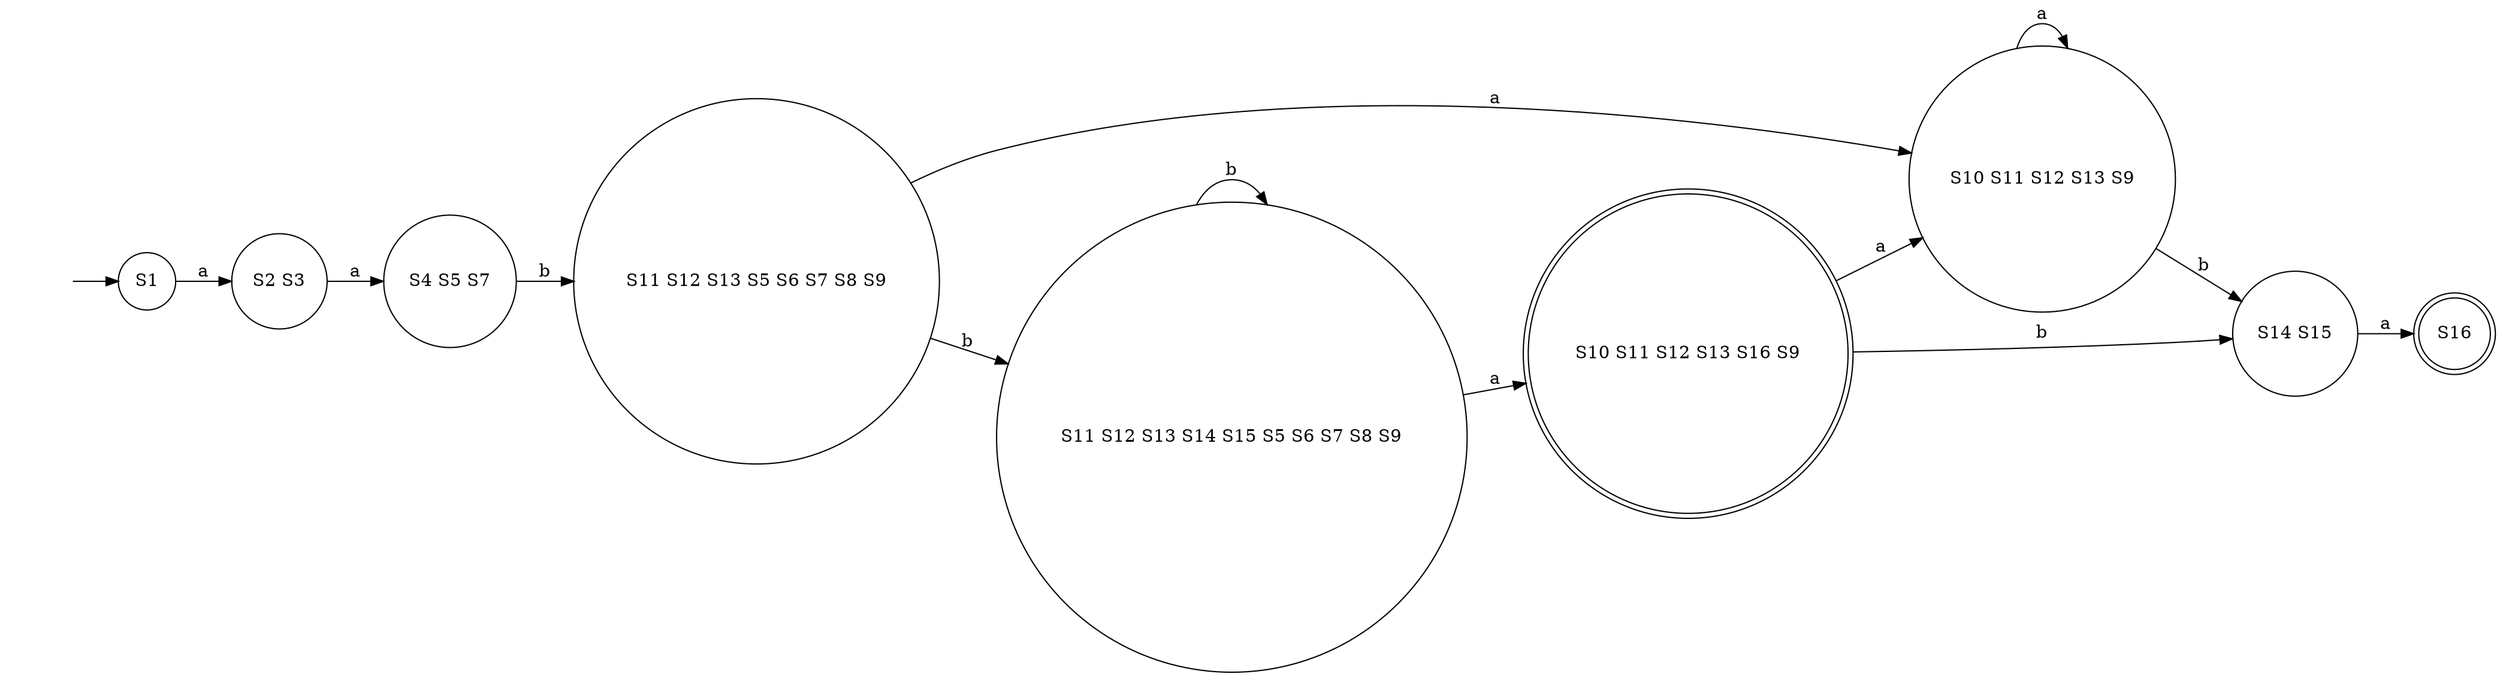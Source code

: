 digraph DFA {
	"" [shape=none]
	"" -> S1
	S1 [shape=circle]
	S1 -> "S2 S3" [label=a]
	"S2 S3" [shape=circle]
	"S2 S3" -> "S4 S5 S7" [label=a]
	"S4 S5 S7" [shape=circle]
	"S4 S5 S7" -> "S11 S12 S13 S5 S6 S7 S8 S9" [label=b]
	"S11 S12 S13 S5 S6 S7 S8 S9" [shape=circle]
	"S11 S12 S13 S5 S6 S7 S8 S9" -> "S10 S11 S12 S13 S9" [label=a]
	"S11 S12 S13 S5 S6 S7 S8 S9" -> "S11 S12 S13 S14 S15 S5 S6 S7 S8 S9" [label=b]
	"S10 S11 S12 S13 S9" [shape=circle]
	"S10 S11 S12 S13 S9" -> "S10 S11 S12 S13 S9" [label=a]
	"S10 S11 S12 S13 S9" -> "S14 S15" [label=b]
	"S11 S12 S13 S14 S15 S5 S6 S7 S8 S9" [shape=circle]
	"S11 S12 S13 S14 S15 S5 S6 S7 S8 S9" -> "S10 S11 S12 S13 S16 S9" [label=a]
	"S11 S12 S13 S14 S15 S5 S6 S7 S8 S9" -> "S11 S12 S13 S14 S15 S5 S6 S7 S8 S9" [label=b]
	"S14 S15" [shape=circle]
	"S14 S15" -> S16 [label=a]
	"S10 S11 S12 S13 S16 S9" [shape=doublecircle]
	"S10 S11 S12 S13 S16 S9" -> "S10 S11 S12 S13 S9" [label=a]
	"S10 S11 S12 S13 S16 S9" -> "S14 S15" [label=b]
	S16 [shape=doublecircle]
	rankdir=LR
}
